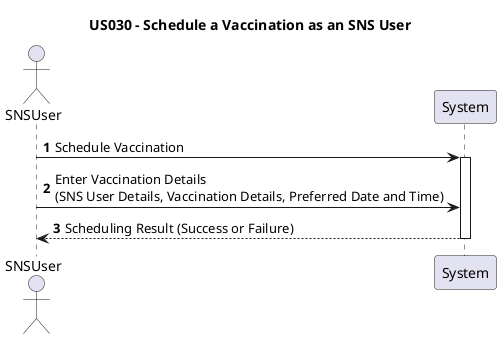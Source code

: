 @startuml
title US030 - Schedule a Vaccination as an SNS User
autonumber
actor SNSUser

SNSUser -> System: Schedule Vaccination
activate System

' SNS User provides details for the vaccination scheduling
SNSUser -> System: Enter Vaccination Details\n(SNS User Details, Vaccination Details, Preferred Date and Time)

' System processes the request and confirms the vaccination scheduling
System --> SNSUser: Scheduling Result (Success or Failure)

deactivate System
@enduml
